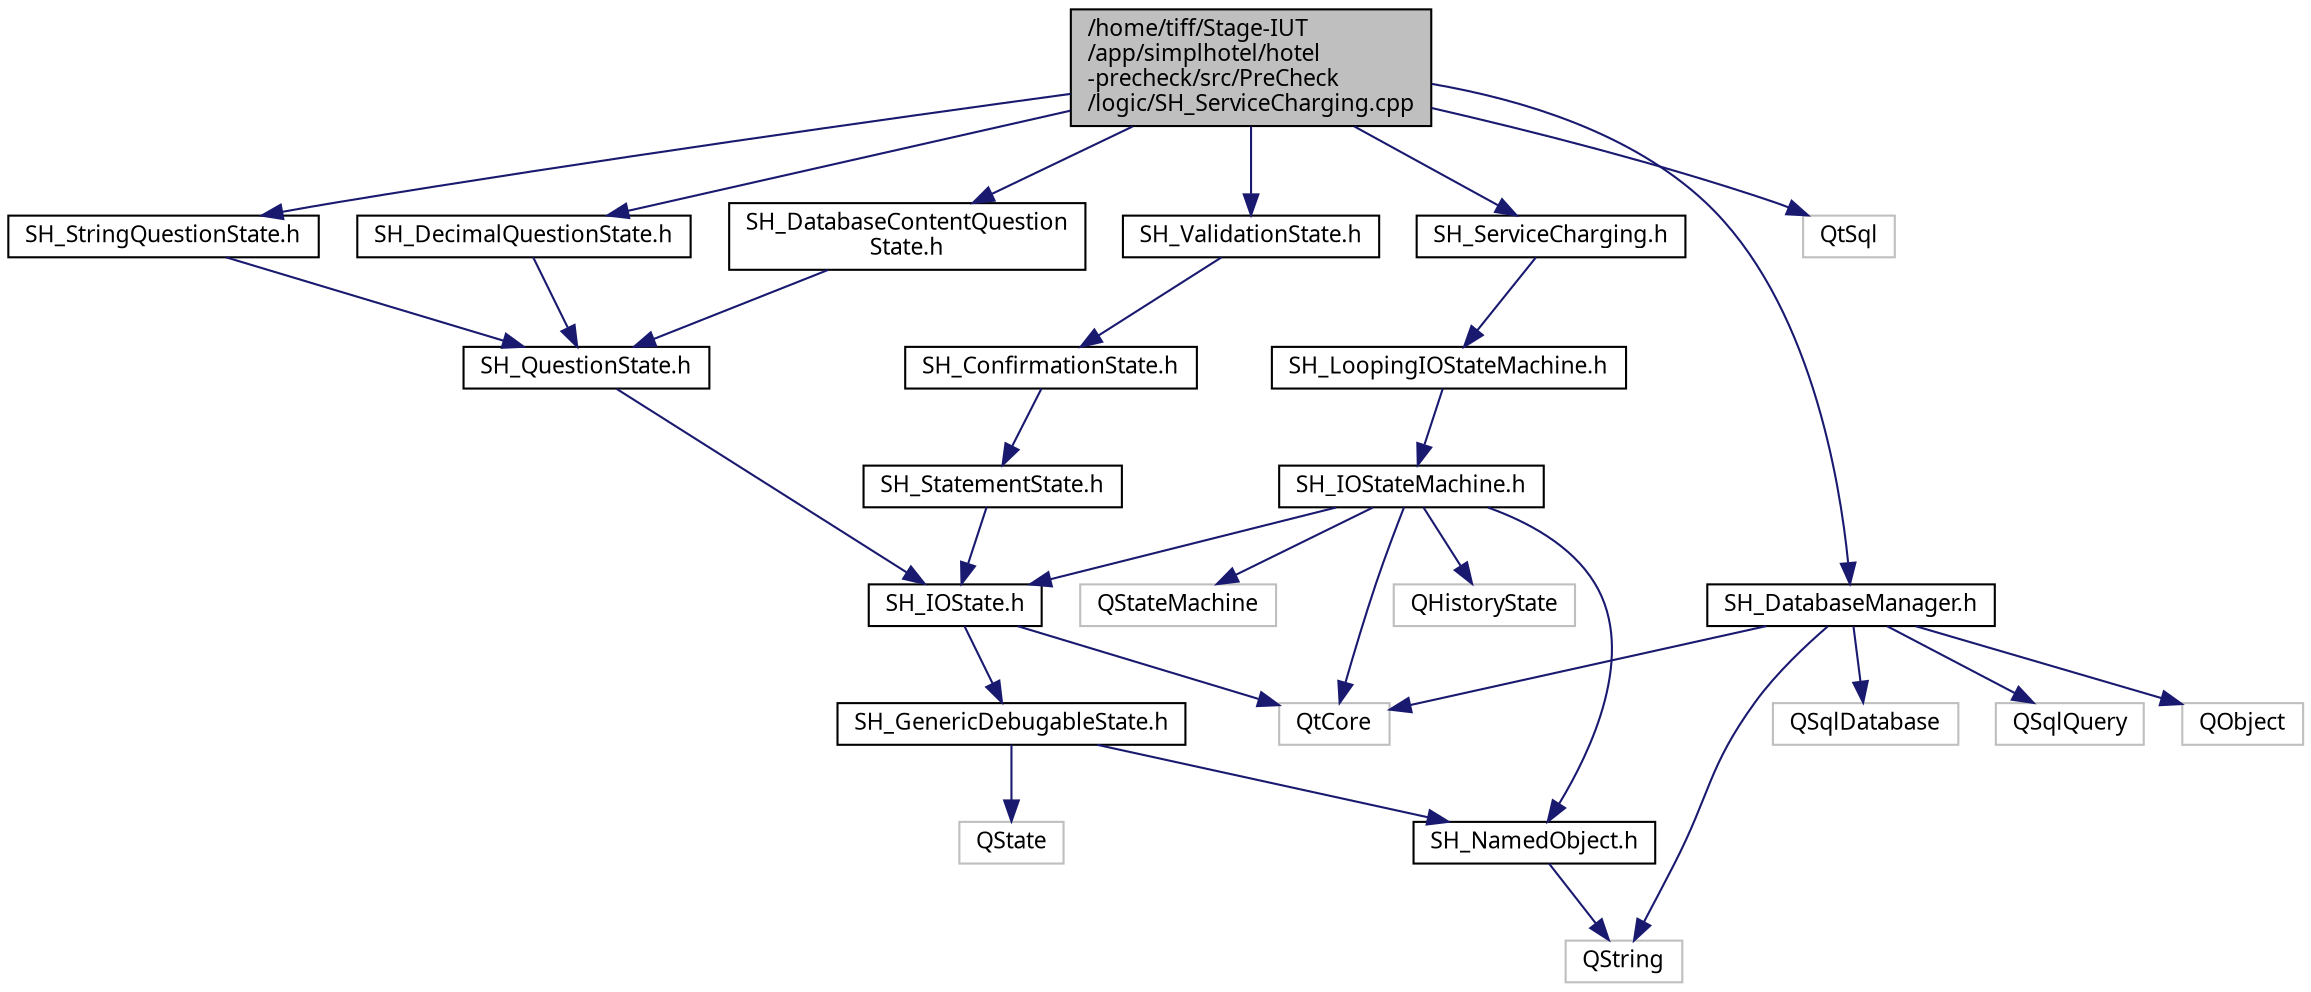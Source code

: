 digraph "/home/tiff/Stage-IUT/app/simplhotel/hotel-precheck/src/PreCheck/logic/SH_ServiceCharging.cpp"
{
 // INTERACTIVE_SVG=YES
  bgcolor="transparent";
  edge [fontname="Verdana",fontsize="11",labelfontname="Verdana",labelfontsize="11"];
  node [fontname="Verdana",fontsize="11",shape=record];
  Node1 [label="/home/tiff/Stage-IUT\l/app/simplhotel/hotel\l-precheck/src/PreCheck\l/logic/SH_ServiceCharging.cpp",height=0.2,width=0.4,color="black", fillcolor="grey75", style="filled" fontcolor="black"];
  Node1 -> Node2 [color="midnightblue",fontsize="11",style="solid",fontname="Verdana"];
  Node2 [label="SH_ServiceCharging.h",height=0.2,width=0.4,color="black",URL="$SH__ServiceCharging_8h.html"];
  Node2 -> Node3 [color="midnightblue",fontsize="11",style="solid",fontname="Verdana"];
  Node3 [label="SH_LoopingIOStateMachine.h",height=0.2,width=0.4,color="black",URL="$SH__LoopingIOStateMachine_8h.html"];
  Node3 -> Node4 [color="midnightblue",fontsize="11",style="solid",fontname="Verdana"];
  Node4 [label="SH_IOStateMachine.h",height=0.2,width=0.4,color="black",URL="$SH__IOStateMachine_8h.html"];
  Node4 -> Node5 [color="midnightblue",fontsize="11",style="solid",fontname="Verdana"];
  Node5 [label="QStateMachine",height=0.2,width=0.4,color="grey75"];
  Node4 -> Node6 [color="midnightblue",fontsize="11",style="solid",fontname="Verdana"];
  Node6 [label="QHistoryState",height=0.2,width=0.4,color="grey75"];
  Node4 -> Node7 [color="midnightblue",fontsize="11",style="solid",fontname="Verdana"];
  Node7 [label="QtCore",height=0.2,width=0.4,color="grey75"];
  Node4 -> Node8 [color="midnightblue",fontsize="11",style="solid",fontname="Verdana"];
  Node8 [label="SH_NamedObject.h",height=0.2,width=0.4,color="black",URL="$SH__NamedObject_8h.html"];
  Node8 -> Node9 [color="midnightblue",fontsize="11",style="solid",fontname="Verdana"];
  Node9 [label="QString",height=0.2,width=0.4,color="grey75"];
  Node4 -> Node10 [color="midnightblue",fontsize="11",style="solid",fontname="Verdana"];
  Node10 [label="SH_IOState.h",height=0.2,width=0.4,color="black",URL="$SH__IOState_8h.html"];
  Node10 -> Node11 [color="midnightblue",fontsize="11",style="solid",fontname="Verdana"];
  Node11 [label="SH_GenericDebugableState.h",height=0.2,width=0.4,color="black",URL="$SH__GenericDebugableState_8h.html"];
  Node11 -> Node12 [color="midnightblue",fontsize="11",style="solid",fontname="Verdana"];
  Node12 [label="QState",height=0.2,width=0.4,color="grey75"];
  Node11 -> Node8 [color="midnightblue",fontsize="11",style="solid",fontname="Verdana"];
  Node10 -> Node7 [color="midnightblue",fontsize="11",style="solid",fontname="Verdana"];
  Node1 -> Node13 [color="midnightblue",fontsize="11",style="solid",fontname="Verdana"];
  Node13 [label="SH_ValidationState.h",height=0.2,width=0.4,color="black",URL="$SH__ValidationState_8h.html"];
  Node13 -> Node14 [color="midnightblue",fontsize="11",style="solid",fontname="Verdana"];
  Node14 [label="SH_ConfirmationState.h",height=0.2,width=0.4,color="black",URL="$SH__ConfirmationState_8h.html"];
  Node14 -> Node15 [color="midnightblue",fontsize="11",style="solid",fontname="Verdana"];
  Node15 [label="SH_StatementState.h",height=0.2,width=0.4,color="black",URL="$SH__StatementState_8h.html"];
  Node15 -> Node10 [color="midnightblue",fontsize="11",style="solid",fontname="Verdana"];
  Node1 -> Node16 [color="midnightblue",fontsize="11",style="solid",fontname="Verdana"];
  Node16 [label="SH_DatabaseContentQuestion\lState.h",height=0.2,width=0.4,color="black",URL="$SH__DatabaseContentQuestionState_8h.html"];
  Node16 -> Node17 [color="midnightblue",fontsize="11",style="solid",fontname="Verdana"];
  Node17 [label="SH_QuestionState.h",height=0.2,width=0.4,color="black",URL="$SH__QuestionState_8h.html"];
  Node17 -> Node10 [color="midnightblue",fontsize="11",style="solid",fontname="Verdana"];
  Node1 -> Node18 [color="midnightblue",fontsize="11",style="solid",fontname="Verdana"];
  Node18 [label="SH_StringQuestionState.h",height=0.2,width=0.4,color="black",URL="$SH__StringQuestionState_8h.html"];
  Node18 -> Node17 [color="midnightblue",fontsize="11",style="solid",fontname="Verdana"];
  Node1 -> Node19 [color="midnightblue",fontsize="11",style="solid",fontname="Verdana"];
  Node19 [label="SH_DecimalQuestionState.h",height=0.2,width=0.4,color="black",URL="$SH__DecimalQuestionState_8h.html"];
  Node19 -> Node17 [color="midnightblue",fontsize="11",style="solid",fontname="Verdana"];
  Node1 -> Node20 [color="midnightblue",fontsize="11",style="solid",fontname="Verdana"];
  Node20 [label="SH_DatabaseManager.h",height=0.2,width=0.4,color="black",URL="$SH__DatabaseManager_8h.html"];
  Node20 -> Node21 [color="midnightblue",fontsize="11",style="solid",fontname="Verdana"];
  Node21 [label="QSqlDatabase",height=0.2,width=0.4,color="grey75"];
  Node20 -> Node9 [color="midnightblue",fontsize="11",style="solid",fontname="Verdana"];
  Node20 -> Node22 [color="midnightblue",fontsize="11",style="solid",fontname="Verdana"];
  Node22 [label="QSqlQuery",height=0.2,width=0.4,color="grey75"];
  Node20 -> Node23 [color="midnightblue",fontsize="11",style="solid",fontname="Verdana"];
  Node23 [label="QObject",height=0.2,width=0.4,color="grey75"];
  Node20 -> Node7 [color="midnightblue",fontsize="11",style="solid",fontname="Verdana"];
  Node1 -> Node24 [color="midnightblue",fontsize="11",style="solid",fontname="Verdana"];
  Node24 [label="QtSql",height=0.2,width=0.4,color="grey75"];
}
